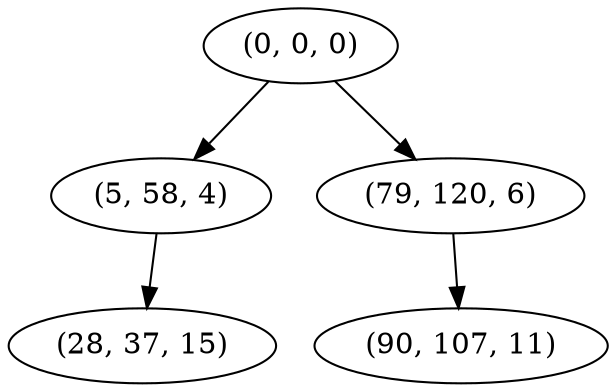 digraph tree {
    "(0, 0, 0)";
    "(5, 58, 4)";
    "(28, 37, 15)";
    "(79, 120, 6)";
    "(90, 107, 11)";
    "(0, 0, 0)" -> "(5, 58, 4)";
    "(0, 0, 0)" -> "(79, 120, 6)";
    "(5, 58, 4)" -> "(28, 37, 15)";
    "(79, 120, 6)" -> "(90, 107, 11)";
}
